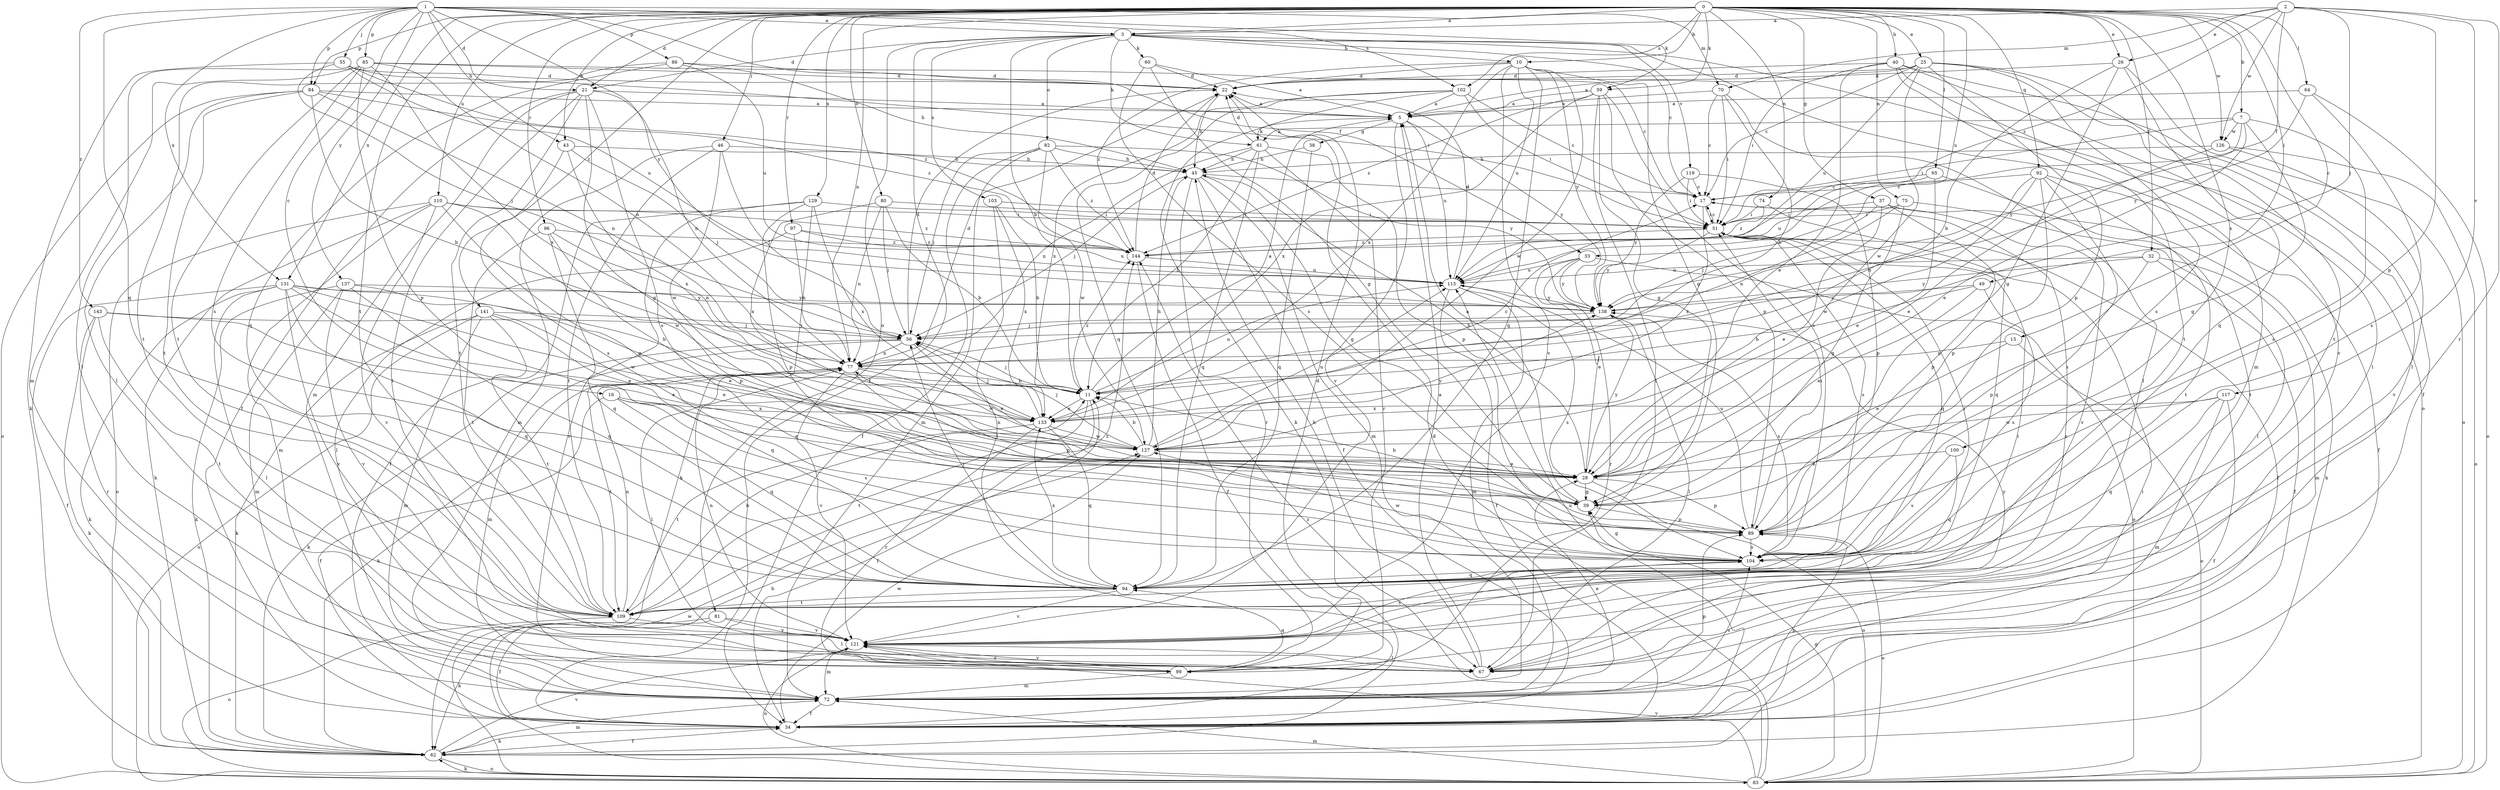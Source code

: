 strict digraph  {
0;
1;
2;
3;
5;
7;
10;
11;
15;
16;
17;
21;
22;
25;
26;
28;
32;
33;
34;
37;
38;
39;
40;
43;
45;
46;
49;
51;
55;
56;
59;
60;
61;
62;
64;
65;
67;
70;
72;
74;
75;
77;
80;
81;
82;
83;
84;
85;
86;
89;
92;
94;
96;
97;
99;
100;
102;
103;
104;
109;
110;
115;
117;
119;
121;
126;
127;
129;
131;
133;
137;
138;
141;
143;
144;
0 -> 3  [label=a];
0 -> 7  [label=b];
0 -> 10  [label=b];
0 -> 15  [label=c];
0 -> 21  [label=d];
0 -> 25  [label=e];
0 -> 26  [label=e];
0 -> 32  [label=f];
0 -> 37  [label=g];
0 -> 40  [label=h];
0 -> 43  [label=h];
0 -> 46  [label=i];
0 -> 49  [label=i];
0 -> 59  [label=k];
0 -> 64  [label=l];
0 -> 65  [label=l];
0 -> 74  [label=n];
0 -> 75  [label=n];
0 -> 77  [label=n];
0 -> 80  [label=o];
0 -> 84  [label=p];
0 -> 92  [label=q];
0 -> 96  [label=r];
0 -> 97  [label=r];
0 -> 100  [label=s];
0 -> 102  [label=s];
0 -> 109  [label=t];
0 -> 110  [label=u];
0 -> 115  [label=u];
0 -> 126  [label=w];
0 -> 129  [label=x];
0 -> 131  [label=x];
0 -> 141  [label=z];
1 -> 3  [label=a];
1 -> 16  [label=c];
1 -> 21  [label=d];
1 -> 33  [label=f];
1 -> 43  [label=h];
1 -> 55  [label=j];
1 -> 59  [label=k];
1 -> 70  [label=m];
1 -> 84  [label=p];
1 -> 85  [label=p];
1 -> 86  [label=p];
1 -> 94  [label=q];
1 -> 102  [label=s];
1 -> 131  [label=x];
1 -> 137  [label=y];
1 -> 138  [label=y];
1 -> 143  [label=z];
2 -> 3  [label=a];
2 -> 26  [label=e];
2 -> 33  [label=f];
2 -> 56  [label=j];
2 -> 70  [label=m];
2 -> 89  [label=p];
2 -> 99  [label=r];
2 -> 117  [label=v];
2 -> 126  [label=w];
2 -> 144  [label=z];
3 -> 10  [label=b];
3 -> 11  [label=b];
3 -> 17  [label=c];
3 -> 21  [label=d];
3 -> 34  [label=f];
3 -> 60  [label=k];
3 -> 61  [label=k];
3 -> 72  [label=m];
3 -> 81  [label=o];
3 -> 82  [label=o];
3 -> 83  [label=o];
3 -> 103  [label=s];
3 -> 119  [label=v];
5 -> 38  [label=g];
5 -> 61  [label=k];
5 -> 115  [label=u];
5 -> 121  [label=v];
5 -> 138  [label=y];
7 -> 28  [label=e];
7 -> 39  [label=g];
7 -> 51  [label=i];
7 -> 61  [label=k];
7 -> 104  [label=s];
7 -> 126  [label=w];
7 -> 138  [label=y];
10 -> 22  [label=d];
10 -> 39  [label=g];
10 -> 94  [label=q];
10 -> 115  [label=u];
10 -> 121  [label=v];
10 -> 127  [label=w];
10 -> 133  [label=x];
10 -> 138  [label=y];
10 -> 144  [label=z];
11 -> 5  [label=a];
11 -> 34  [label=f];
11 -> 56  [label=j];
11 -> 109  [label=t];
11 -> 115  [label=u];
11 -> 133  [label=x];
11 -> 144  [label=z];
15 -> 28  [label=e];
15 -> 77  [label=n];
15 -> 83  [label=o];
16 -> 28  [label=e];
16 -> 34  [label=f];
16 -> 94  [label=q];
16 -> 104  [label=s];
16 -> 133  [label=x];
17 -> 51  [label=i];
17 -> 121  [label=v];
17 -> 133  [label=x];
21 -> 5  [label=a];
21 -> 34  [label=f];
21 -> 39  [label=g];
21 -> 67  [label=l];
21 -> 72  [label=m];
21 -> 77  [label=n];
21 -> 104  [label=s];
21 -> 109  [label=t];
22 -> 5  [label=a];
22 -> 45  [label=h];
25 -> 5  [label=a];
25 -> 17  [label=c];
25 -> 22  [label=d];
25 -> 67  [label=l];
25 -> 89  [label=p];
25 -> 104  [label=s];
25 -> 109  [label=t];
25 -> 115  [label=u];
25 -> 127  [label=w];
26 -> 11  [label=b];
26 -> 22  [label=d];
26 -> 39  [label=g];
26 -> 83  [label=o];
26 -> 94  [label=q];
28 -> 39  [label=g];
28 -> 45  [label=h];
28 -> 77  [label=n];
28 -> 83  [label=o];
28 -> 89  [label=p];
28 -> 138  [label=y];
32 -> 34  [label=f];
32 -> 72  [label=m];
32 -> 89  [label=p];
32 -> 115  [label=u];
32 -> 138  [label=y];
33 -> 28  [label=e];
33 -> 83  [label=o];
33 -> 99  [label=r];
33 -> 115  [label=u];
33 -> 138  [label=y];
34 -> 62  [label=k];
34 -> 89  [label=p];
34 -> 115  [label=u];
34 -> 127  [label=w];
37 -> 28  [label=e];
37 -> 51  [label=i];
37 -> 56  [label=j];
37 -> 62  [label=k];
37 -> 89  [label=p];
38 -> 45  [label=h];
38 -> 94  [label=q];
39 -> 5  [label=a];
39 -> 11  [label=b];
39 -> 89  [label=p];
40 -> 22  [label=d];
40 -> 28  [label=e];
40 -> 34  [label=f];
40 -> 51  [label=i];
40 -> 67  [label=l];
40 -> 109  [label=t];
40 -> 121  [label=v];
43 -> 45  [label=h];
43 -> 56  [label=j];
43 -> 104  [label=s];
43 -> 133  [label=x];
45 -> 17  [label=c];
45 -> 34  [label=f];
45 -> 39  [label=g];
45 -> 56  [label=j];
45 -> 72  [label=m];
45 -> 99  [label=r];
46 -> 45  [label=h];
46 -> 56  [label=j];
46 -> 72  [label=m];
46 -> 109  [label=t];
46 -> 127  [label=w];
49 -> 11  [label=b];
49 -> 28  [label=e];
49 -> 104  [label=s];
49 -> 138  [label=y];
51 -> 17  [label=c];
51 -> 34  [label=f];
51 -> 94  [label=q];
51 -> 104  [label=s];
51 -> 138  [label=y];
51 -> 144  [label=z];
55 -> 22  [label=d];
55 -> 51  [label=i];
55 -> 56  [label=j];
55 -> 62  [label=k];
55 -> 115  [label=u];
55 -> 144  [label=z];
56 -> 22  [label=d];
56 -> 28  [label=e];
56 -> 62  [label=k];
56 -> 72  [label=m];
56 -> 77  [label=n];
59 -> 5  [label=a];
59 -> 39  [label=g];
59 -> 67  [label=l];
59 -> 89  [label=p];
59 -> 104  [label=s];
59 -> 133  [label=x];
59 -> 144  [label=z];
60 -> 5  [label=a];
60 -> 22  [label=d];
60 -> 39  [label=g];
60 -> 104  [label=s];
61 -> 11  [label=b];
61 -> 22  [label=d];
61 -> 45  [label=h];
61 -> 77  [label=n];
61 -> 89  [label=p];
61 -> 94  [label=q];
61 -> 99  [label=r];
62 -> 34  [label=f];
62 -> 51  [label=i];
62 -> 72  [label=m];
62 -> 83  [label=o];
62 -> 121  [label=v];
64 -> 5  [label=a];
64 -> 83  [label=o];
64 -> 104  [label=s];
64 -> 138  [label=y];
65 -> 17  [label=c];
65 -> 28  [label=e];
65 -> 109  [label=t];
65 -> 115  [label=u];
67 -> 5  [label=a];
67 -> 17  [label=c];
67 -> 45  [label=h];
67 -> 138  [label=y];
70 -> 5  [label=a];
70 -> 11  [label=b];
70 -> 17  [label=c];
70 -> 51  [label=i];
70 -> 67  [label=l];
72 -> 28  [label=e];
72 -> 34  [label=f];
72 -> 89  [label=p];
72 -> 104  [label=s];
74 -> 51  [label=i];
74 -> 94  [label=q];
74 -> 144  [label=z];
75 -> 39  [label=g];
75 -> 51  [label=i];
75 -> 67  [label=l];
75 -> 77  [label=n];
77 -> 11  [label=b];
77 -> 22  [label=d];
77 -> 62  [label=k];
77 -> 67  [label=l];
77 -> 89  [label=p];
77 -> 109  [label=t];
77 -> 121  [label=v];
77 -> 127  [label=w];
80 -> 11  [label=b];
80 -> 51  [label=i];
80 -> 56  [label=j];
80 -> 77  [label=n];
80 -> 133  [label=x];
81 -> 34  [label=f];
81 -> 62  [label=k];
81 -> 67  [label=l];
81 -> 121  [label=v];
82 -> 34  [label=f];
82 -> 45  [label=h];
82 -> 56  [label=j];
82 -> 72  [label=m];
82 -> 127  [label=w];
82 -> 138  [label=y];
82 -> 144  [label=z];
83 -> 11  [label=b];
83 -> 22  [label=d];
83 -> 39  [label=g];
83 -> 62  [label=k];
83 -> 72  [label=m];
83 -> 121  [label=v];
83 -> 127  [label=w];
83 -> 144  [label=z];
84 -> 5  [label=a];
84 -> 11  [label=b];
84 -> 67  [label=l];
84 -> 77  [label=n];
84 -> 83  [label=o];
84 -> 109  [label=t];
84 -> 144  [label=z];
85 -> 17  [label=c];
85 -> 22  [label=d];
85 -> 67  [label=l];
85 -> 72  [label=m];
85 -> 77  [label=n];
85 -> 89  [label=p];
85 -> 104  [label=s];
85 -> 109  [label=t];
85 -> 133  [label=x];
86 -> 22  [label=d];
86 -> 45  [label=h];
86 -> 94  [label=q];
86 -> 109  [label=t];
86 -> 115  [label=u];
89 -> 51  [label=i];
89 -> 83  [label=o];
89 -> 104  [label=s];
89 -> 115  [label=u];
92 -> 17  [label=c];
92 -> 34  [label=f];
92 -> 77  [label=n];
92 -> 89  [label=p];
92 -> 104  [label=s];
92 -> 109  [label=t];
92 -> 127  [label=w];
94 -> 51  [label=i];
94 -> 56  [label=j];
94 -> 109  [label=t];
94 -> 121  [label=v];
94 -> 133  [label=x];
96 -> 77  [label=n];
96 -> 89  [label=p];
96 -> 94  [label=q];
96 -> 109  [label=t];
96 -> 144  [label=z];
97 -> 67  [label=l];
97 -> 77  [label=n];
97 -> 115  [label=u];
97 -> 144  [label=z];
99 -> 22  [label=d];
99 -> 72  [label=m];
99 -> 94  [label=q];
99 -> 121  [label=v];
100 -> 28  [label=e];
100 -> 94  [label=q];
100 -> 104  [label=s];
102 -> 5  [label=a];
102 -> 17  [label=c];
102 -> 51  [label=i];
102 -> 62  [label=k];
102 -> 94  [label=q];
102 -> 133  [label=x];
103 -> 11  [label=b];
103 -> 51  [label=i];
103 -> 67  [label=l];
103 -> 133  [label=x];
104 -> 39  [label=g];
104 -> 94  [label=q];
104 -> 127  [label=w];
109 -> 11  [label=b];
109 -> 77  [label=n];
109 -> 83  [label=o];
109 -> 121  [label=v];
109 -> 144  [label=z];
110 -> 39  [label=g];
110 -> 51  [label=i];
110 -> 62  [label=k];
110 -> 72  [label=m];
110 -> 83  [label=o];
110 -> 121  [label=v];
110 -> 127  [label=w];
110 -> 144  [label=z];
115 -> 22  [label=d];
115 -> 34  [label=f];
115 -> 72  [label=m];
115 -> 104  [label=s];
115 -> 138  [label=y];
117 -> 34  [label=f];
117 -> 72  [label=m];
117 -> 94  [label=q];
117 -> 127  [label=w];
117 -> 133  [label=x];
119 -> 17  [label=c];
119 -> 51  [label=i];
119 -> 89  [label=p];
119 -> 138  [label=y];
121 -> 51  [label=i];
121 -> 67  [label=l];
121 -> 72  [label=m];
121 -> 77  [label=n];
121 -> 83  [label=o];
121 -> 99  [label=r];
121 -> 104  [label=s];
126 -> 28  [label=e];
126 -> 45  [label=h];
126 -> 83  [label=o];
126 -> 121  [label=v];
127 -> 11  [label=b];
127 -> 28  [label=e];
127 -> 45  [label=h];
127 -> 56  [label=j];
127 -> 115  [label=u];
127 -> 138  [label=y];
129 -> 34  [label=f];
129 -> 51  [label=i];
129 -> 62  [label=k];
129 -> 89  [label=p];
129 -> 99  [label=r];
129 -> 133  [label=x];
131 -> 11  [label=b];
131 -> 28  [label=e];
131 -> 34  [label=f];
131 -> 62  [label=k];
131 -> 67  [label=l];
131 -> 94  [label=q];
131 -> 121  [label=v];
131 -> 127  [label=w];
131 -> 138  [label=y];
133 -> 17  [label=c];
133 -> 56  [label=j];
133 -> 94  [label=q];
133 -> 99  [label=r];
133 -> 109  [label=t];
133 -> 127  [label=w];
137 -> 28  [label=e];
137 -> 62  [label=k];
137 -> 72  [label=m];
137 -> 94  [label=q];
137 -> 121  [label=v];
137 -> 138  [label=y];
138 -> 56  [label=j];
138 -> 67  [label=l];
138 -> 104  [label=s];
141 -> 28  [label=e];
141 -> 56  [label=j];
141 -> 62  [label=k];
141 -> 72  [label=m];
141 -> 83  [label=o];
141 -> 94  [label=q];
141 -> 109  [label=t];
143 -> 28  [label=e];
143 -> 56  [label=j];
143 -> 62  [label=k];
143 -> 99  [label=r];
143 -> 109  [label=t];
144 -> 22  [label=d];
144 -> 34  [label=f];
144 -> 115  [label=u];
}
